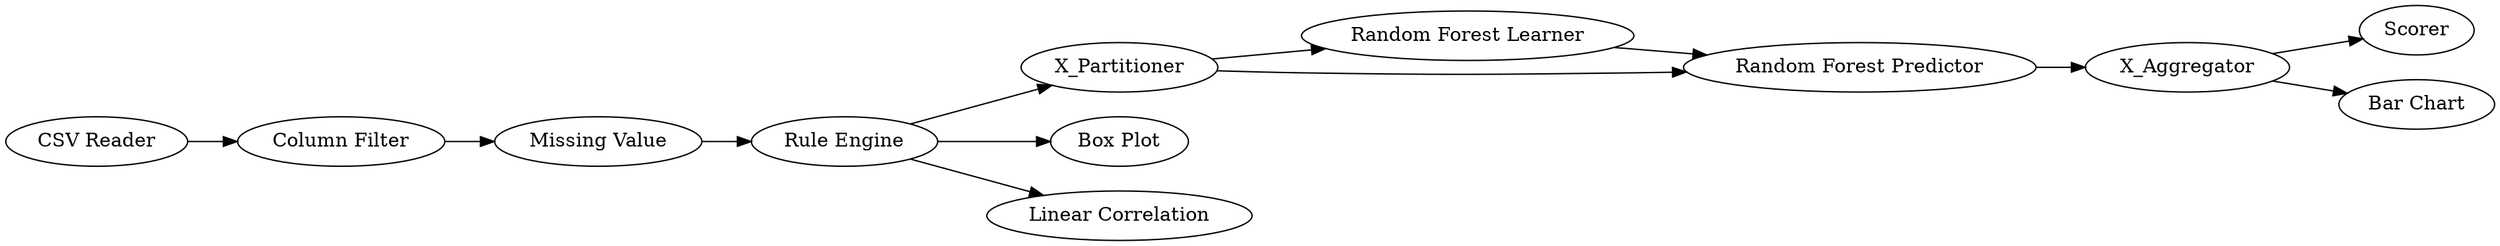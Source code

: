 digraph {
	14 [label="CSV Reader"]
	15 [label="Column Filter"]
	16 [label="Missing Value"]
	17 [label="Rule Engine"]
	18 [label=X_Partitioner]
	19 [label="Random Forest Learner"]
	20 [label="Random Forest Predictor"]
	21 [label=X_Aggregator]
	22 [label=Scorer]
	23 [label="Bar Chart"]
	24 [label="Box Plot"]
	25 [label="Linear Correlation"]
	14 -> 15
	15 -> 16
	16 -> 17
	17 -> 18
	17 -> 24
	17 -> 25
	18 -> 19
	18 -> 20
	19 -> 20
	20 -> 21
	21 -> 22
	21 -> 23
	rankdir=LR
}
